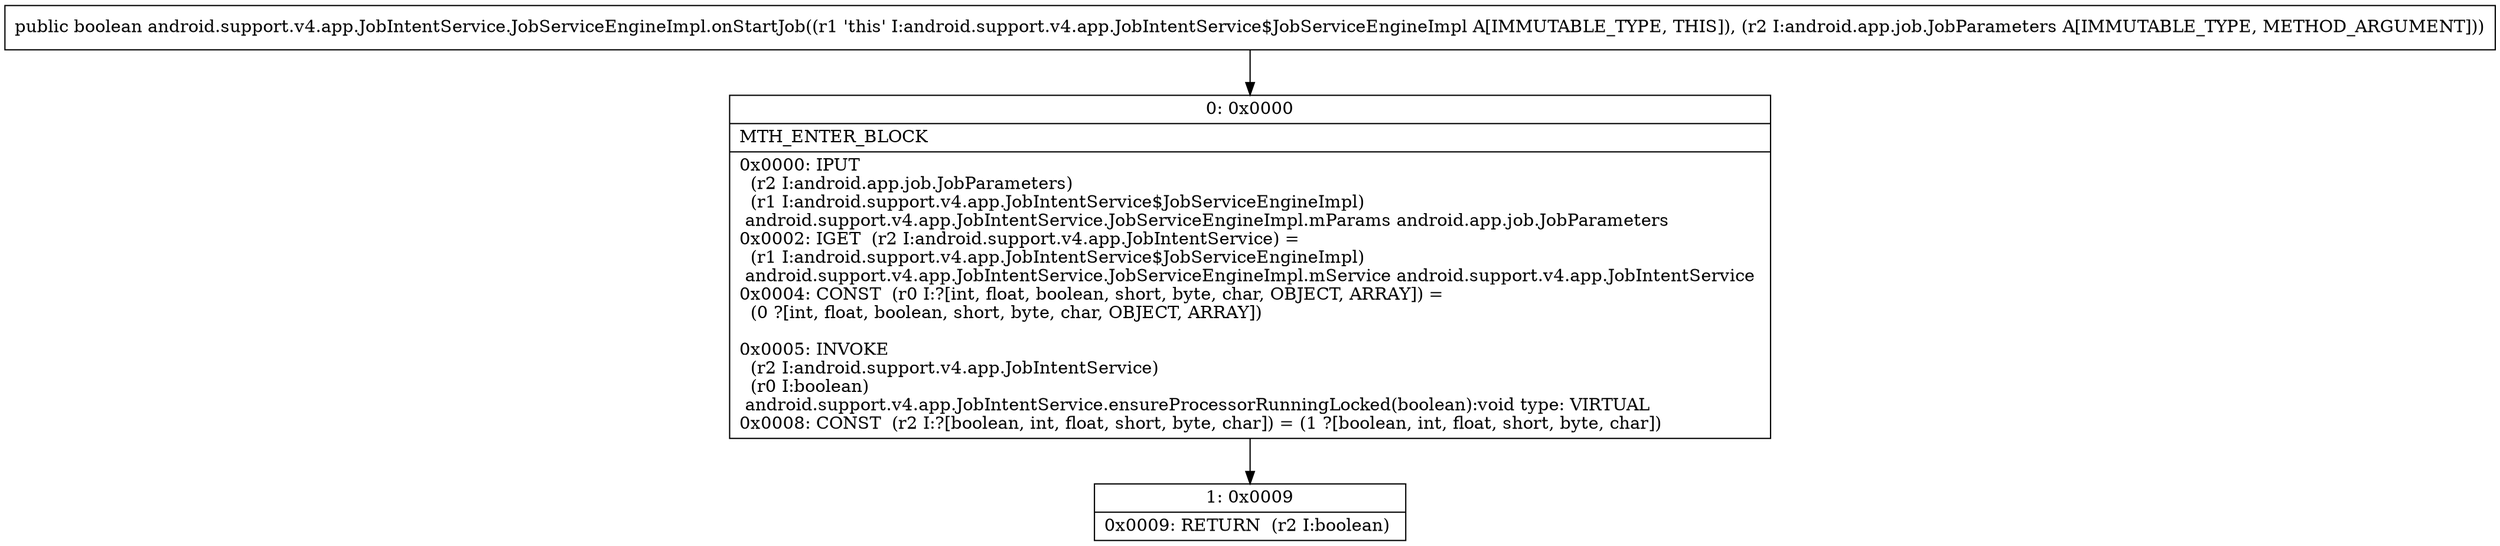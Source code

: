 digraph "CFG forandroid.support.v4.app.JobIntentService.JobServiceEngineImpl.onStartJob(Landroid\/app\/job\/JobParameters;)Z" {
Node_0 [shape=record,label="{0\:\ 0x0000|MTH_ENTER_BLOCK\l|0x0000: IPUT  \l  (r2 I:android.app.job.JobParameters)\l  (r1 I:android.support.v4.app.JobIntentService$JobServiceEngineImpl)\l android.support.v4.app.JobIntentService.JobServiceEngineImpl.mParams android.app.job.JobParameters \l0x0002: IGET  (r2 I:android.support.v4.app.JobIntentService) = \l  (r1 I:android.support.v4.app.JobIntentService$JobServiceEngineImpl)\l android.support.v4.app.JobIntentService.JobServiceEngineImpl.mService android.support.v4.app.JobIntentService \l0x0004: CONST  (r0 I:?[int, float, boolean, short, byte, char, OBJECT, ARRAY]) = \l  (0 ?[int, float, boolean, short, byte, char, OBJECT, ARRAY])\l \l0x0005: INVOKE  \l  (r2 I:android.support.v4.app.JobIntentService)\l  (r0 I:boolean)\l android.support.v4.app.JobIntentService.ensureProcessorRunningLocked(boolean):void type: VIRTUAL \l0x0008: CONST  (r2 I:?[boolean, int, float, short, byte, char]) = (1 ?[boolean, int, float, short, byte, char]) \l}"];
Node_1 [shape=record,label="{1\:\ 0x0009|0x0009: RETURN  (r2 I:boolean) \l}"];
MethodNode[shape=record,label="{public boolean android.support.v4.app.JobIntentService.JobServiceEngineImpl.onStartJob((r1 'this' I:android.support.v4.app.JobIntentService$JobServiceEngineImpl A[IMMUTABLE_TYPE, THIS]), (r2 I:android.app.job.JobParameters A[IMMUTABLE_TYPE, METHOD_ARGUMENT])) }"];
MethodNode -> Node_0;
Node_0 -> Node_1;
}

